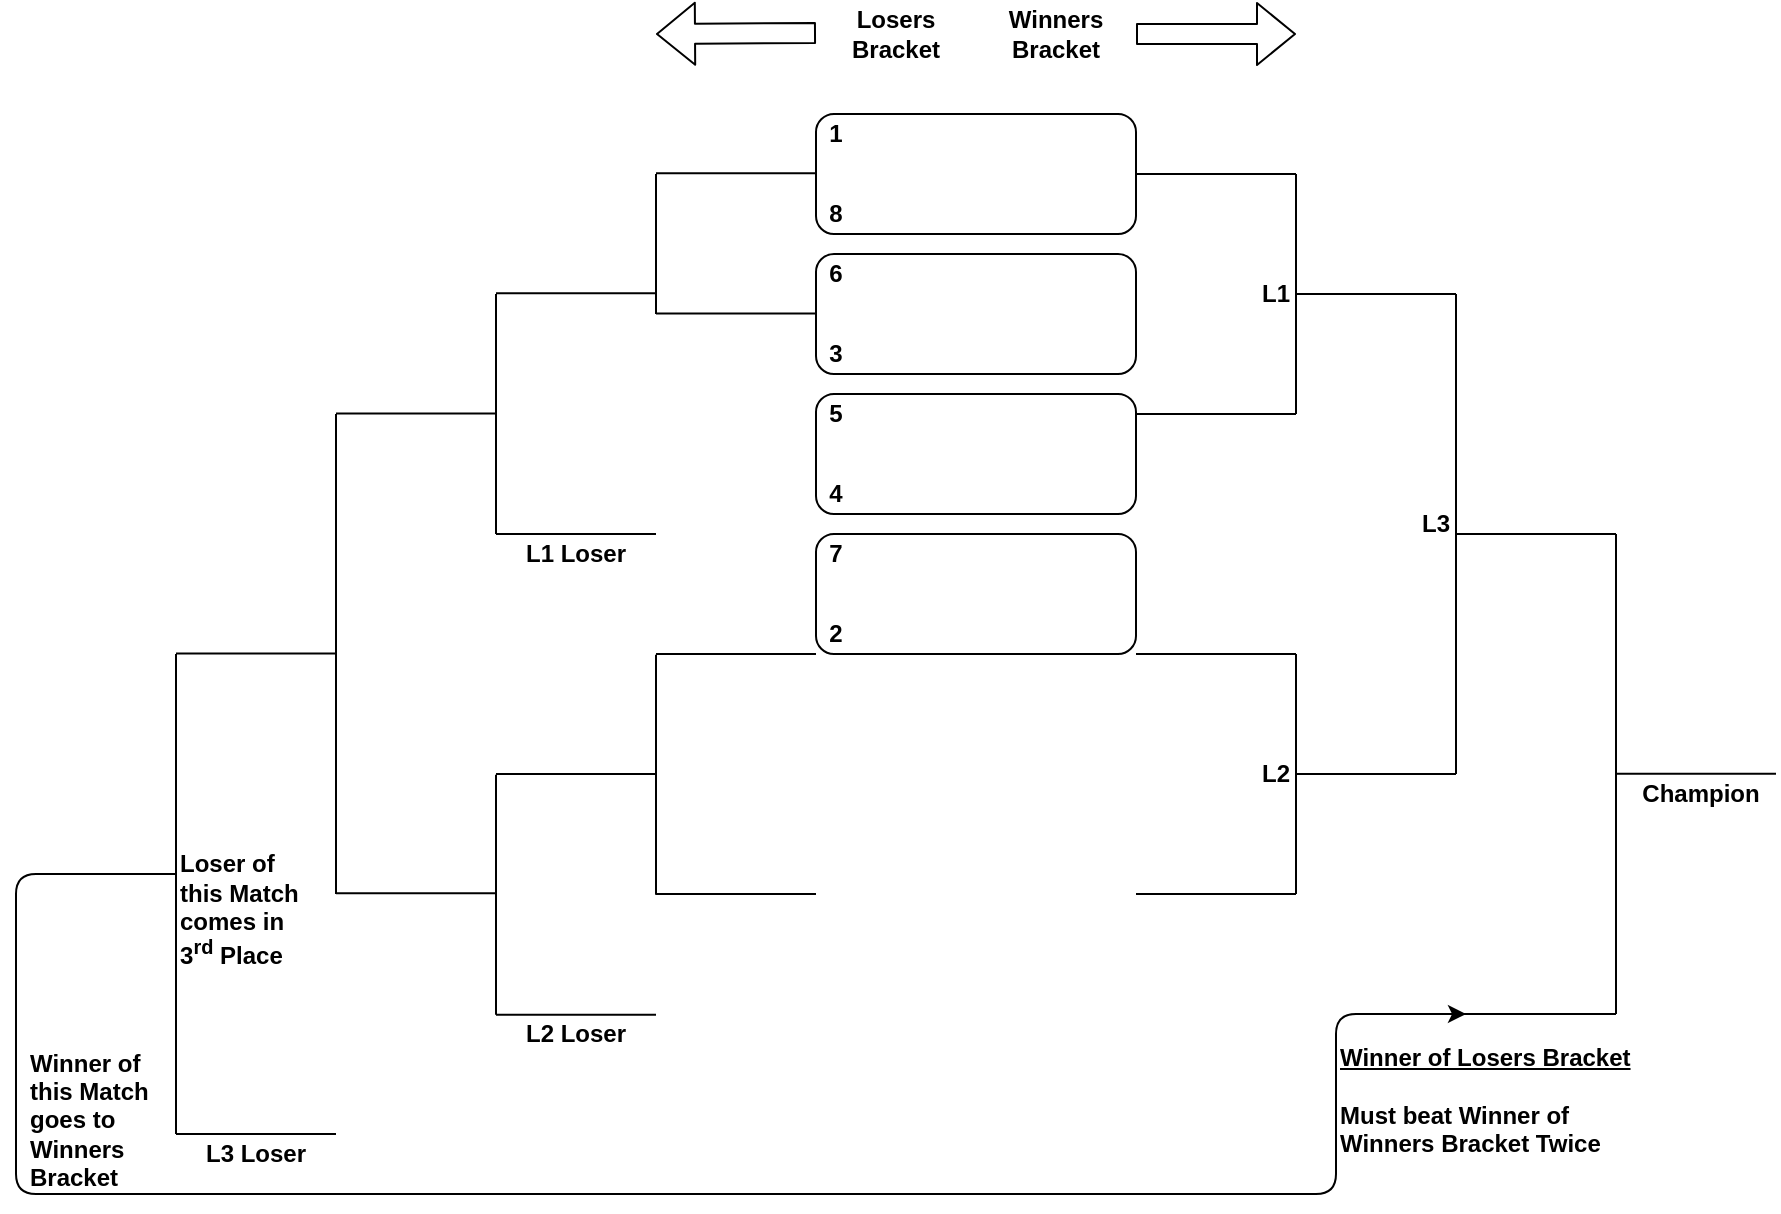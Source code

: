 <mxfile version="12.6.5" type="device"><diagram id="095tg_94SfGajCcbrS4j" name="Page-1"><mxGraphModel dx="1422" dy="825" grid="1" gridSize="5" guides="1" tooltips="1" connect="1" arrows="1" fold="1" page="1" pageScale="1" pageWidth="1600" pageHeight="1200" math="0" shadow="0"><root><mxCell id="0"/><mxCell id="1" parent="0"/><mxCell id="6G7h_uxPl0Keb6yDwDpp-1" value="" style="rounded=1;whiteSpace=wrap;html=1;fontStyle=1" parent="1" vertex="1"><mxGeometry x="600" y="120" width="160" height="60" as="geometry"/></mxCell><mxCell id="6G7h_uxPl0Keb6yDwDpp-2" value="1" style="text;html=1;strokeColor=none;fillColor=none;align=center;verticalAlign=middle;whiteSpace=wrap;rounded=0;fontStyle=1" parent="1" vertex="1"><mxGeometry x="600" y="120" width="20" height="20" as="geometry"/></mxCell><mxCell id="6G7h_uxPl0Keb6yDwDpp-3" value="8" style="text;html=1;strokeColor=none;fillColor=none;align=center;verticalAlign=middle;whiteSpace=wrap;rounded=0;fontStyle=1" parent="1" vertex="1"><mxGeometry x="600" y="160" width="20" height="20" as="geometry"/></mxCell><mxCell id="6G7h_uxPl0Keb6yDwDpp-4" value="" style="rounded=1;whiteSpace=wrap;html=1;fontStyle=1" parent="1" vertex="1"><mxGeometry x="600" y="190" width="160" height="60" as="geometry"/></mxCell><mxCell id="6G7h_uxPl0Keb6yDwDpp-5" value="6" style="text;html=1;strokeColor=none;fillColor=none;align=center;verticalAlign=middle;whiteSpace=wrap;rounded=0;fontStyle=1" parent="1" vertex="1"><mxGeometry x="600" y="190" width="20" height="20" as="geometry"/></mxCell><mxCell id="6G7h_uxPl0Keb6yDwDpp-6" value="3" style="text;html=1;strokeColor=none;fillColor=none;align=center;verticalAlign=middle;whiteSpace=wrap;rounded=0;fontStyle=1" parent="1" vertex="1"><mxGeometry x="600" y="230" width="20" height="20" as="geometry"/></mxCell><mxCell id="6G7h_uxPl0Keb6yDwDpp-7" value="" style="rounded=1;whiteSpace=wrap;html=1;fontStyle=1" parent="1" vertex="1"><mxGeometry x="600" y="260" width="160" height="60" as="geometry"/></mxCell><mxCell id="6G7h_uxPl0Keb6yDwDpp-8" value="5" style="text;html=1;strokeColor=none;fillColor=none;align=center;verticalAlign=middle;whiteSpace=wrap;rounded=0;fontStyle=1" parent="1" vertex="1"><mxGeometry x="600" y="260" width="20" height="20" as="geometry"/></mxCell><mxCell id="6G7h_uxPl0Keb6yDwDpp-9" value="4" style="text;html=1;strokeColor=none;fillColor=none;align=center;verticalAlign=middle;whiteSpace=wrap;rounded=0;fontStyle=1" parent="1" vertex="1"><mxGeometry x="600" y="300" width="20" height="20" as="geometry"/></mxCell><mxCell id="6G7h_uxPl0Keb6yDwDpp-10" value="" style="rounded=1;whiteSpace=wrap;html=1;fontStyle=1" parent="1" vertex="1"><mxGeometry x="600" y="330" width="160" height="60" as="geometry"/></mxCell><mxCell id="6G7h_uxPl0Keb6yDwDpp-11" value="7" style="text;html=1;strokeColor=none;fillColor=none;align=center;verticalAlign=middle;whiteSpace=wrap;rounded=0;fontStyle=1" parent="1" vertex="1"><mxGeometry x="600" y="330" width="20" height="20" as="geometry"/></mxCell><mxCell id="6G7h_uxPl0Keb6yDwDpp-12" value="2" style="text;html=1;strokeColor=none;fillColor=none;align=center;verticalAlign=middle;whiteSpace=wrap;rounded=0;fontStyle=1" parent="1" vertex="1"><mxGeometry x="600" y="370" width="20" height="20" as="geometry"/></mxCell><mxCell id="6G7h_uxPl0Keb6yDwDpp-13" value="Winners&lt;br&gt;Bracket&lt;span style=&quot;color: rgba(0 , 0 , 0 , 0) ; font-family: monospace ; font-size: 0px ; white-space: nowrap&quot;&gt;%3CmxGraphModel%3E%3Croot%3E%3CmxCell%20id%3D%220%22%2F%3E%3CmxCell%20id%3D%221%22%20parent%3D%220%22%2F%3E%3CmxCell%20id%3D%222%22%20value%3D%22%22%20style%3D%22rounded%3D1%3BwhiteSpace%3Dwrap%3Bhtml%3D1%3B%22%20vertex%3D%221%22%20parent%3D%221%22%3E%3CmxGeometry%20x%3D%22600%22%20y%3D%22120%22%20width%3D%22120%22%20height%3D%2260%22%20as%3D%22geometry%22%2F%3E%3C%2FmxCell%3E%3CmxCell%20id%3D%223%22%20value%3D%221%22%20style%3D%22text%3Bhtml%3D1%3BstrokeColor%3Dnone%3BfillColor%3Dnone%3Balign%3Dcenter%3BverticalAlign%3Dmiddle%3BwhiteSpace%3Dwrap%3Brounded%3D0%3B%22%20vertex%3D%221%22%20parent%3D%221%22%3E%3CmxGeometry%20x%3D%22600%22%20y%3D%22100%22%20width%3D%2220%22%20height%3D%2220%22%20as%3D%22geometry%22%2F%3E%3C%2FmxCell%3E%3CmxCell%20id%3D%224%22%20value%3D%228%22%20style%3D%22text%3Bhtml%3D1%3BstrokeColor%3Dnone%3BfillColor%3Dnone%3Balign%3Dcenter%3BverticalAlign%3Dmiddle%3BwhiteSpace%3Dwrap%3Brounded%3D0%3B%22%20vertex%3D%221%22%20parent%3D%221%22%3E%3CmxGeometry%20x%3D%22600%22%20y%3D%22180%22%20width%3D%2220%22%20height%3D%2220%22%20as%3D%22geometry%22%2F%3E%3C%2FmxCell%3E%3C%2Froot%3E%3C%2FmxGraphModel%3E&lt;/span&gt;" style="text;html=1;strokeColor=none;fillColor=none;align=center;verticalAlign=middle;whiteSpace=wrap;rounded=0;fontStyle=1" parent="1" vertex="1"><mxGeometry x="700" y="70" width="40" height="20" as="geometry"/></mxCell><mxCell id="6G7h_uxPl0Keb6yDwDpp-14" value="Losers&lt;br&gt;Bracket&lt;span style=&quot;color: rgba(0 , 0 , 0 , 0) ; font-family: monospace ; font-size: 0px ; white-space: nowrap&quot;&gt;%3CmxGraphModel%3E%3Croot%3E%3CmxCell%20id%3D%220%22%2F%3E%3CmxCell%20id%3D%221%22%20parent%3D%220%22%2F%3E%3CmxCell%20id%3D%222%22%20value%3D%22%22%20style%3D%22rounded%3D1%3BwhiteSpace%3Dwrap%3Bhtml%3D1%3B%22%20vertex%3D%221%22%20parent%3D%221%22%3E%3CmxGeometry%20x%3D%22600%22%20y%3D%22120%22%20width%3D%22120%22%20height%3D%2260%22%20as%3D%22geometry%22%2F%3E%3C%2FmxCell%3E%3CmxCell%20id%3D%223%22%20value%3D%221%22%20style%3D%22text%3Bhtml%3D1%3BstrokeColor%3Dnone%3BfillColor%3Dnone%3Balign%3Dcenter%3BverticalAlign%3Dmiddle%3BwhiteSpace%3Dwrap%3Brounded%3D0%3B%22%20vertex%3D%221%22%20parent%3D%221%22%3E%3CmxGeometry%20x%3D%22600%22%20y%3D%22100%22%20width%3D%2220%22%20height%3D%2220%22%20as%3D%22geometry%22%2F%3E%3C%2FmxCell%3E%3CmxCell%20id%3D%224%22%20value%3D%228%22%20style%3D%22text%3Bhtml%3D1%3BstrokeColor%3Dnone%3BfillColor%3Dnone%3Balign%3Dcenter%3BverticalAlign%3Dmiddle%3BwhiteSpace%3Dwrap%3Brounded%3D0%3B%22%20vertex%3D%221%22%20parent%3D%221%22%3E%3CmxGeometry%20x%3D%22600%22%20y%3D%22180%22%20width%3D%2220%22%20height%3D%2220%22%20as%3D%22geometry%22%2F%3E%3C%2FmxCell%3E%3C%2Froot%3E%3C%2FmxGraphModel%3E&lt;/span&gt;" style="text;html=1;strokeColor=none;fillColor=none;align=center;verticalAlign=middle;whiteSpace=wrap;rounded=0;fontStyle=1" parent="1" vertex="1"><mxGeometry x="620" y="70" width="40" height="20" as="geometry"/></mxCell><mxCell id="6G7h_uxPl0Keb6yDwDpp-15" value="" style="shape=flexArrow;endArrow=classic;html=1;fontStyle=1" parent="1" edge="1"><mxGeometry width="50" height="50" relative="1" as="geometry"><mxPoint x="760" y="80" as="sourcePoint"/><mxPoint x="840" y="80" as="targetPoint"/></mxGeometry></mxCell><mxCell id="6G7h_uxPl0Keb6yDwDpp-16" value="" style="shape=flexArrow;endArrow=classic;html=1;fontStyle=1" parent="1" edge="1"><mxGeometry width="50" height="50" relative="1" as="geometry"><mxPoint x="600" y="79.5" as="sourcePoint"/><mxPoint x="520" y="80" as="targetPoint"/></mxGeometry></mxCell><mxCell id="6G7h_uxPl0Keb6yDwDpp-82" value="" style="endArrow=none;html=1;fontStyle=1" parent="1" edge="1"><mxGeometry width="50" height="50" relative="1" as="geometry"><mxPoint x="760" y="150" as="sourcePoint"/><mxPoint x="840" y="150" as="targetPoint"/></mxGeometry></mxCell><mxCell id="6G7h_uxPl0Keb6yDwDpp-92" value="" style="endArrow=none;html=1;fontStyle=1" parent="1" edge="1"><mxGeometry width="50" height="50" relative="1" as="geometry"><mxPoint x="760" y="270" as="sourcePoint"/><mxPoint x="840" y="270" as="targetPoint"/></mxGeometry></mxCell><mxCell id="6G7h_uxPl0Keb6yDwDpp-94" value="" style="endArrow=none;html=1;fontStyle=1" parent="1" edge="1"><mxGeometry width="50" height="50" relative="1" as="geometry"><mxPoint x="760" y="390" as="sourcePoint"/><mxPoint x="840" y="390" as="targetPoint"/></mxGeometry></mxCell><mxCell id="6G7h_uxPl0Keb6yDwDpp-96" value="" style="endArrow=none;html=1;fontStyle=1" parent="1" edge="1"><mxGeometry width="50" height="50" relative="1" as="geometry"><mxPoint x="760" y="510" as="sourcePoint"/><mxPoint x="840" y="510" as="targetPoint"/></mxGeometry></mxCell><mxCell id="6G7h_uxPl0Keb6yDwDpp-104" value="" style="endArrow=none;html=1;fontStyle=1" parent="1" edge="1"><mxGeometry width="50" height="50" relative="1" as="geometry"><mxPoint x="840" y="270" as="sourcePoint"/><mxPoint x="840" y="150" as="targetPoint"/></mxGeometry></mxCell><mxCell id="6G7h_uxPl0Keb6yDwDpp-105" value="" style="endArrow=none;html=1;fontStyle=1" parent="1" edge="1"><mxGeometry width="50" height="50" relative="1" as="geometry"><mxPoint x="840" y="510" as="sourcePoint"/><mxPoint x="840" y="390" as="targetPoint"/></mxGeometry></mxCell><mxCell id="6G7h_uxPl0Keb6yDwDpp-106" value="" style="endArrow=none;html=1;fontStyle=1" parent="1" edge="1"><mxGeometry width="50" height="50" relative="1" as="geometry"><mxPoint x="840" y="210" as="sourcePoint"/><mxPoint x="920" y="210" as="targetPoint"/></mxGeometry></mxCell><mxCell id="6G7h_uxPl0Keb6yDwDpp-107" value="L1&lt;span style=&quot;color: rgba(0 , 0 , 0 , 0) ; font-family: monospace ; font-size: 0px ; white-space: nowrap&quot;&gt;%3CmxGraphModel%3E%3Croot%3E%3CmxCell%20id%3D%220%22%2F%3E%3CmxCell%20id%3D%221%22%20parent%3D%220%22%2F%3E%3CmxCell%20id%3D%222%22%20value%3D%22L1%22%20style%3D%22text%3Bhtml%3D1%3BstrokeColor%3Dnone%3BfillColor%3Dnone%3Balign%3Dcenter%3BverticalAlign%3Dmiddle%3BwhiteSpace%3Dwrap%3Brounded%3D0%3B%22%20vertex%3D%221%22%20parent%3D%221%22%3E%3CmxGeometry%20x%3D%22820%22%20y%3D%22140%22%20width%3D%2220%22%20height%3D%2220%22%20as%3D%22geometry%22%2F%3E%3C%2FmxCell%3E%3C%2Froot%3E%3C%2FmxGraphModel%3&lt;/span&gt;" style="text;html=1;strokeColor=none;fillColor=none;align=center;verticalAlign=middle;whiteSpace=wrap;rounded=0;fontStyle=1" parent="1" vertex="1"><mxGeometry x="820" y="200" width="20" height="20" as="geometry"/></mxCell><mxCell id="6G7h_uxPl0Keb6yDwDpp-108" value="" style="endArrow=none;html=1;fontStyle=1" parent="1" edge="1"><mxGeometry width="50" height="50" relative="1" as="geometry"><mxPoint x="840" y="450" as="sourcePoint"/><mxPoint x="920" y="450" as="targetPoint"/></mxGeometry></mxCell><mxCell id="6G7h_uxPl0Keb6yDwDpp-109" value="L2&lt;span style=&quot;color: rgba(0 , 0 , 0 , 0) ; font-family: monospace ; font-size: 0px ; white-space: nowrap&quot;&gt;%3CmxGraphModel%3E%3Croot%3E%3CmxCell%20id%3D%220%22%2F%3E%3CmxCell%20id%3D%221%22%20parent%3D%220%22%2F%3E%3CmxCell%20id%3D%222%22%20value%3D%22L1%22%20style%3D%22text%3Bhtml%3D1%3BstrokeColor%3Dnone%3BfillColor%3Dnone%3Balign%3Dcenter%3BverticalAlign%3Dmiddle%3BwhiteSpace%3Dwrap%3Brounded%3D0%3B%22%20vertex%3D%221%22%20parent%3D%221%22%3E%3CmxGeometry%20x%3D%22820%22%20y%3D%22140%22%20width%3D%2220%22%20height%3D%2220%22%20as%3D%22geometry%22%2F%3E%3C%2FmxCell%3E%3C%2Froot%3E%3C%2FmxGraphModel%35&lt;/span&gt;" style="text;html=1;strokeColor=none;fillColor=none;align=center;verticalAlign=middle;whiteSpace=wrap;rounded=0;fontStyle=1" parent="1" vertex="1"><mxGeometry x="820" y="440" width="20" height="20" as="geometry"/></mxCell><mxCell id="6G7h_uxPl0Keb6yDwDpp-115" value="" style="endArrow=none;html=1;fontStyle=1" parent="1" edge="1"><mxGeometry width="50" height="50" relative="1" as="geometry"><mxPoint x="920" y="450" as="sourcePoint"/><mxPoint x="920" y="210" as="targetPoint"/></mxGeometry></mxCell><mxCell id="6G7h_uxPl0Keb6yDwDpp-116" value="" style="endArrow=none;html=1;fontStyle=1" parent="1" edge="1"><mxGeometry width="50" height="50" relative="1" as="geometry"><mxPoint x="920" y="330" as="sourcePoint"/><mxPoint x="1000" y="330" as="targetPoint"/></mxGeometry></mxCell><mxCell id="6G7h_uxPl0Keb6yDwDpp-117" value="L3&lt;span style=&quot;color: rgba(0 , 0 , 0 , 0) ; font-family: monospace ; font-size: 0px ; white-space: nowrap&quot;&gt;%3CmxGraphModel%3E%3Croot%3E%3CmxCell%20id%3D%220%22%2F%3E%3CmxCell%20id%3D%221%22%20parent%3D%220%22%2F%3E%3CmxCell%20id%3D%222%22%20value%3D%22L1%22%20style%3D%22text%3Bhtml%3D1%3BstrokeColor%3Dnone%3BfillColor%3Dnone%3Balign%3Dcenter%3BverticalAlign%3Dmiddle%3BwhiteSpace%3Dwrap%3Brounded%3D0%3B%22%20vertex%3D%221%22%20parent%3D%221%22%3E%3CmxGeometry%20x%3D%22820%22%20y%3D%22140%22%20width%3D%2220%22%20height%3D%2220%22%20as%3D%22geometry%22%2F%3E%3C%2FmxCell%3E%3C%2Froot%3E%3C%2FmxGraphModel%&lt;/span&gt;" style="text;html=1;strokeColor=none;fillColor=none;align=center;verticalAlign=middle;whiteSpace=wrap;rounded=0;fontStyle=1" parent="1" vertex="1"><mxGeometry x="900" y="315" width="20" height="20" as="geometry"/></mxCell><mxCell id="6G7h_uxPl0Keb6yDwDpp-118" value="" style="endArrow=none;html=1;fontStyle=1" parent="1" edge="1"><mxGeometry width="50" height="50" relative="1" as="geometry"><mxPoint x="1000" y="570" as="sourcePoint"/><mxPoint x="1000" y="330" as="targetPoint"/></mxGeometry></mxCell><mxCell id="6G7h_uxPl0Keb6yDwDpp-119" value="" style="endArrow=none;html=1;fontStyle=1" parent="1" edge="1"><mxGeometry width="50" height="50" relative="1" as="geometry"><mxPoint x="920" y="570" as="sourcePoint"/><mxPoint x="1000" y="570" as="targetPoint"/></mxGeometry></mxCell><mxCell id="6G7h_uxPl0Keb6yDwDpp-121" value="" style="endArrow=none;html=1;fontStyle=1" parent="1" edge="1"><mxGeometry width="50" height="50" relative="1" as="geometry"><mxPoint x="1000" y="449.83" as="sourcePoint"/><mxPoint x="1080" y="449.83" as="targetPoint"/></mxGeometry></mxCell><mxCell id="6G7h_uxPl0Keb6yDwDpp-122" value="Champion" style="text;html=1;strokeColor=none;fillColor=none;align=center;verticalAlign=middle;whiteSpace=wrap;rounded=0;fontStyle=1" parent="1" vertex="1"><mxGeometry x="1010" y="450" width="65" height="20" as="geometry"/></mxCell><mxCell id="6G7h_uxPl0Keb6yDwDpp-123" value="" style="endArrow=none;html=1;fontStyle=1" parent="1" edge="1"><mxGeometry width="50" height="50" relative="1" as="geometry"><mxPoint x="520" y="149.66" as="sourcePoint"/><mxPoint x="600" y="149.66" as="targetPoint"/></mxGeometry></mxCell><mxCell id="6G7h_uxPl0Keb6yDwDpp-124" value="" style="endArrow=none;html=1;fontStyle=1" parent="1" edge="1"><mxGeometry width="50" height="50" relative="1" as="geometry"><mxPoint x="520" y="219.8" as="sourcePoint"/><mxPoint x="600" y="219.8" as="targetPoint"/></mxGeometry></mxCell><mxCell id="6G7h_uxPl0Keb6yDwDpp-125" value="" style="endArrow=none;html=1;fontStyle=1" parent="1" edge="1"><mxGeometry width="50" height="50" relative="1" as="geometry"><mxPoint x="520" y="220" as="sourcePoint"/><mxPoint x="520" y="150" as="targetPoint"/></mxGeometry></mxCell><mxCell id="6G7h_uxPl0Keb6yDwDpp-126" value="" style="endArrow=none;html=1;fontStyle=1" parent="1" edge="1"><mxGeometry width="50" height="50" relative="1" as="geometry"><mxPoint x="440" y="209.66" as="sourcePoint"/><mxPoint x="520" y="209.66" as="targetPoint"/></mxGeometry></mxCell><mxCell id="6G7h_uxPl0Keb6yDwDpp-127" value="" style="endArrow=none;html=1;fontStyle=1" parent="1" edge="1"><mxGeometry width="50" height="50" relative="1" as="geometry"><mxPoint x="440" y="330" as="sourcePoint"/><mxPoint x="440" y="210" as="targetPoint"/></mxGeometry></mxCell><mxCell id="6G7h_uxPl0Keb6yDwDpp-129" value="" style="endArrow=none;html=1;fontStyle=1" parent="1" edge="1"><mxGeometry width="50" height="50" relative="1" as="geometry"><mxPoint x="440" y="330.0" as="sourcePoint"/><mxPoint x="520" y="330.0" as="targetPoint"/></mxGeometry></mxCell><mxCell id="6G7h_uxPl0Keb6yDwDpp-130" value="L1 Loser" style="text;html=1;strokeColor=none;fillColor=none;align=center;verticalAlign=middle;whiteSpace=wrap;rounded=0;fontStyle=1" parent="1" vertex="1"><mxGeometry x="440" y="330" width="80" height="20" as="geometry"/></mxCell><mxCell id="6G7h_uxPl0Keb6yDwDpp-131" value="" style="endArrow=none;html=1;fontStyle=1" parent="1" edge="1"><mxGeometry width="50" height="50" relative="1" as="geometry"><mxPoint x="520" y="390" as="sourcePoint"/><mxPoint x="600" y="390" as="targetPoint"/></mxGeometry></mxCell><mxCell id="6G7h_uxPl0Keb6yDwDpp-132" value="" style="endArrow=none;html=1;fontStyle=1" parent="1" edge="1"><mxGeometry width="50" height="50" relative="1" as="geometry"><mxPoint x="520" y="510.0" as="sourcePoint"/><mxPoint x="600" y="510.0" as="targetPoint"/></mxGeometry></mxCell><mxCell id="6G7h_uxPl0Keb6yDwDpp-133" value="" style="endArrow=none;html=1;fontStyle=1" parent="1" edge="1"><mxGeometry width="50" height="50" relative="1" as="geometry"><mxPoint x="520" y="510.34" as="sourcePoint"/><mxPoint x="520" y="390.34" as="targetPoint"/></mxGeometry></mxCell><mxCell id="6G7h_uxPl0Keb6yDwDpp-134" value="" style="endArrow=none;html=1;fontStyle=1" parent="1" edge="1"><mxGeometry width="50" height="50" relative="1" as="geometry"><mxPoint x="440" y="450.0" as="sourcePoint"/><mxPoint x="520" y="450.0" as="targetPoint"/></mxGeometry></mxCell><mxCell id="6G7h_uxPl0Keb6yDwDpp-135" value="" style="endArrow=none;html=1;fontStyle=1" parent="1" edge="1"><mxGeometry width="50" height="50" relative="1" as="geometry"><mxPoint x="440" y="570.34" as="sourcePoint"/><mxPoint x="440" y="450.34" as="targetPoint"/></mxGeometry></mxCell><mxCell id="6G7h_uxPl0Keb6yDwDpp-136" value="" style="endArrow=none;html=1;fontStyle=1" parent="1" edge="1"><mxGeometry width="50" height="50" relative="1" as="geometry"><mxPoint x="440" y="570.34" as="sourcePoint"/><mxPoint x="520" y="570.34" as="targetPoint"/></mxGeometry></mxCell><mxCell id="6G7h_uxPl0Keb6yDwDpp-137" value="L2 Loser" style="text;html=1;strokeColor=none;fillColor=none;align=center;verticalAlign=middle;whiteSpace=wrap;rounded=0;fontStyle=1" parent="1" vertex="1"><mxGeometry x="440" y="570.34" width="80" height="20" as="geometry"/></mxCell><mxCell id="6G7h_uxPl0Keb6yDwDpp-138" value="" style="endArrow=none;html=1;fontStyle=1" parent="1" edge="1"><mxGeometry width="50" height="50" relative="1" as="geometry"><mxPoint x="360" y="269.76" as="sourcePoint"/><mxPoint x="440" y="269.76" as="targetPoint"/></mxGeometry></mxCell><mxCell id="6G7h_uxPl0Keb6yDwDpp-139" value="" style="endArrow=none;html=1;fontStyle=1" parent="1" edge="1"><mxGeometry width="50" height="50" relative="1" as="geometry"><mxPoint x="360" y="509.66" as="sourcePoint"/><mxPoint x="440" y="509.66" as="targetPoint"/></mxGeometry></mxCell><mxCell id="6G7h_uxPl0Keb6yDwDpp-140" value="" style="endArrow=none;html=1;fontStyle=1" parent="1" edge="1"><mxGeometry width="50" height="50" relative="1" as="geometry"><mxPoint x="360.0" y="510" as="sourcePoint"/><mxPoint x="360.0" y="270" as="targetPoint"/></mxGeometry></mxCell><mxCell id="6G7h_uxPl0Keb6yDwDpp-141" value="" style="endArrow=none;html=1;fontStyle=1" parent="1" edge="1"><mxGeometry width="50" height="50" relative="1" as="geometry"><mxPoint x="280" y="389.71" as="sourcePoint"/><mxPoint x="360" y="389.71" as="targetPoint"/></mxGeometry></mxCell><mxCell id="6G7h_uxPl0Keb6yDwDpp-142" value="" style="endArrow=none;html=1;fontStyle=1" parent="1" edge="1"><mxGeometry width="50" height="50" relative="1" as="geometry"><mxPoint x="280.0" y="630" as="sourcePoint"/><mxPoint x="280.0" y="390" as="targetPoint"/></mxGeometry></mxCell><mxCell id="6G7h_uxPl0Keb6yDwDpp-143" value="" style="endArrow=none;html=1;fontStyle=1" parent="1" edge="1"><mxGeometry width="50" height="50" relative="1" as="geometry"><mxPoint x="280" y="630.0" as="sourcePoint"/><mxPoint x="360" y="630.0" as="targetPoint"/></mxGeometry></mxCell><mxCell id="6G7h_uxPl0Keb6yDwDpp-144" value="L3 Loser" style="text;html=1;strokeColor=none;fillColor=none;align=center;verticalAlign=middle;whiteSpace=wrap;rounded=0;fontStyle=1" parent="1" vertex="1"><mxGeometry x="280" y="630" width="80" height="20" as="geometry"/></mxCell><mxCell id="6G7h_uxPl0Keb6yDwDpp-145" value="Loser of this Match comes in 3&lt;sup&gt;rd&lt;/sup&gt;&amp;nbsp;Place" style="text;html=1;strokeColor=none;fillColor=none;align=left;verticalAlign=middle;whiteSpace=wrap;rounded=0;fontStyle=1" parent="1" vertex="1"><mxGeometry x="280" y="485" width="65" height="65" as="geometry"/></mxCell><mxCell id="6G7h_uxPl0Keb6yDwDpp-147" value="" style="endArrow=classic;html=1;edgeStyle=orthogonalEdgeStyle;" parent="1" edge="1"><mxGeometry width="50" height="50" relative="1" as="geometry"><mxPoint x="280" y="500" as="sourcePoint"/><mxPoint x="925" y="570" as="targetPoint"/><Array as="points"><mxPoint x="200" y="500"/><mxPoint x="200" y="660"/><mxPoint x="860" y="660"/><mxPoint x="860" y="570"/></Array></mxGeometry></mxCell><mxCell id="6G7h_uxPl0Keb6yDwDpp-148" value="Winner of this Match goes to Winners Bracket&amp;nbsp;" style="text;html=1;strokeColor=none;fillColor=none;align=left;verticalAlign=middle;whiteSpace=wrap;rounded=0;fontStyle=1" parent="1" vertex="1"><mxGeometry x="205" y="590.34" width="65" height="65" as="geometry"/></mxCell><mxCell id="6G7h_uxPl0Keb6yDwDpp-149" value="&lt;u&gt;Winner of Losers Bracket&lt;/u&gt;&lt;br&gt;&lt;br&gt;Must beat Winner of Winners Bracket Twice" style="text;html=1;strokeColor=none;fillColor=none;align=left;verticalAlign=middle;whiteSpace=wrap;rounded=0;fontStyle=1" parent="1" vertex="1"><mxGeometry x="860" y="580" width="155" height="65" as="geometry"/></mxCell></root></mxGraphModel></diagram></mxfile>